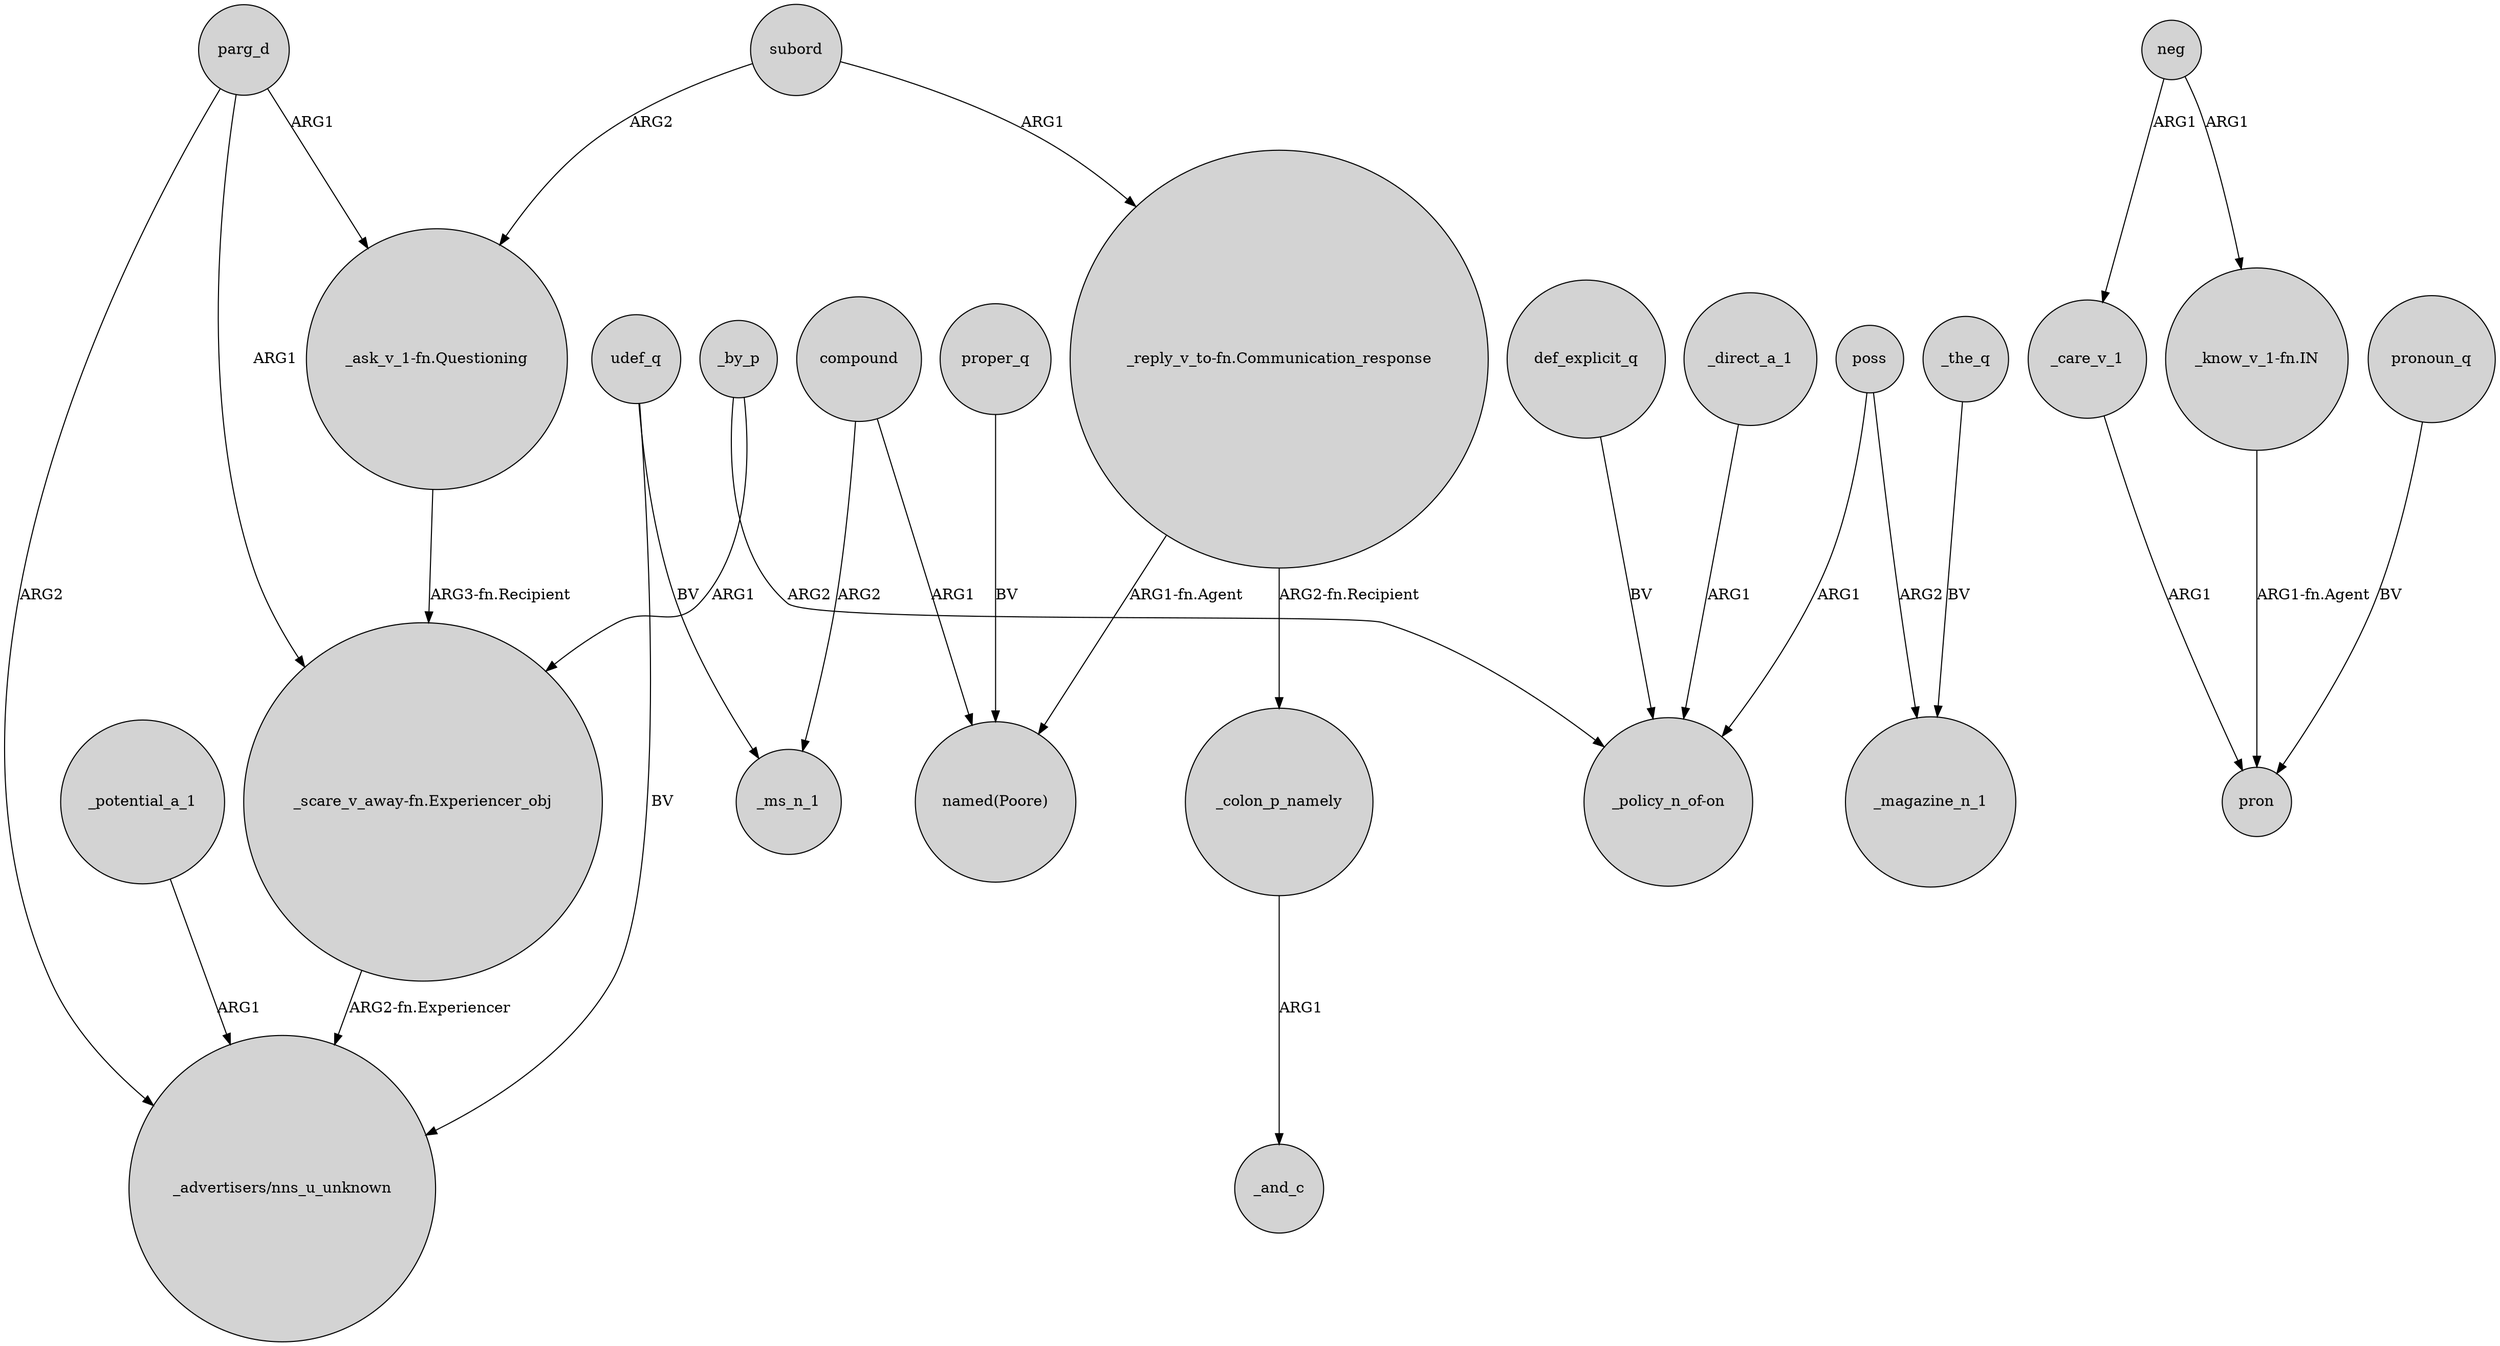 digraph {
	node [shape=circle style=filled]
	_by_p -> "_scare_v_away-fn.Experiencer_obj" [label=ARG1]
	poss -> _magazine_n_1 [label=ARG2]
	_care_v_1 -> pron [label=ARG1]
	"_reply_v_to-fn.Communication_response" -> _colon_p_namely [label="ARG2-fn.Recipient"]
	parg_d -> "_advertisers/nns_u_unknown" [label=ARG2]
	"_ask_v_1-fn.Questioning" -> "_scare_v_away-fn.Experiencer_obj" [label="ARG3-fn.Recipient"]
	_the_q -> _magazine_n_1 [label=BV]
	proper_q -> "named(Poore)" [label=BV]
	"_know_v_1-fn.IN" -> pron [label="ARG1-fn.Agent"]
	poss -> "_policy_n_of-on" [label=ARG1]
	compound -> _ms_n_1 [label=ARG2]
	def_explicit_q -> "_policy_n_of-on" [label=BV]
	parg_d -> "_scare_v_away-fn.Experiencer_obj" [label=ARG1]
	pronoun_q -> pron [label=BV]
	neg -> _care_v_1 [label=ARG1]
	"_scare_v_away-fn.Experiencer_obj" -> "_advertisers/nns_u_unknown" [label="ARG2-fn.Experiencer"]
	udef_q -> _ms_n_1 [label=BV]
	"_reply_v_to-fn.Communication_response" -> "named(Poore)" [label="ARG1-fn.Agent"]
	neg -> "_know_v_1-fn.IN" [label=ARG1]
	udef_q -> "_advertisers/nns_u_unknown" [label=BV]
	_colon_p_namely -> _and_c [label=ARG1]
	compound -> "named(Poore)" [label=ARG1]
	subord -> "_ask_v_1-fn.Questioning" [label=ARG2]
	parg_d -> "_ask_v_1-fn.Questioning" [label=ARG1]
	_direct_a_1 -> "_policy_n_of-on" [label=ARG1]
	subord -> "_reply_v_to-fn.Communication_response" [label=ARG1]
	_potential_a_1 -> "_advertisers/nns_u_unknown" [label=ARG1]
	_by_p -> "_policy_n_of-on" [label=ARG2]
}
